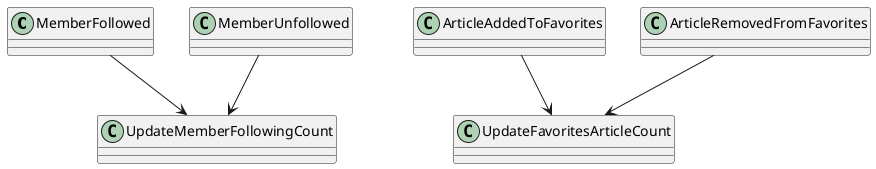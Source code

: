 @startuml
MemberFollowed              -down-> UpdateMemberFollowingCount
MemberUnfollowed            -down-> UpdateMemberFollowingCount
ArticleAddedToFavorites     -down-> UpdateFavoritesArticleCount
ArticleRemovedFromFavorites -down-> UpdateFavoritesArticleCount
@enduml
